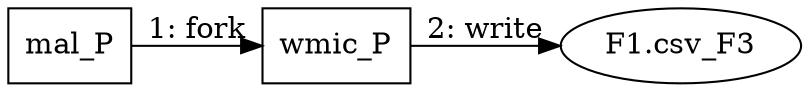digraph T1047 {
rankdir="LR"
size="9"
fixedsize="false"
splines="true"
nodesep=0.3
ranksep=0
fontsize=10
overlap="scalexy"
engine= "neato"
	"mal_P" [node_type=Process shape=box]
	"wmic_P" [node_type=Process shape=box]
	"F1.csv_F3" [node_type=File shape=ellipse]
	"mal_P" -> "wmic_P" [label="1: fork"]
	"wmic_P" -> "F1.csv_F3" [label="2: write"]
}

